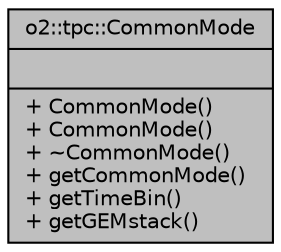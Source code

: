 digraph "o2::tpc::CommonMode"
{
 // INTERACTIVE_SVG=YES
  bgcolor="transparent";
  edge [fontname="Helvetica",fontsize="10",labelfontname="Helvetica",labelfontsize="10"];
  node [fontname="Helvetica",fontsize="10",shape=record];
  Node1 [label="{o2::tpc::CommonMode\n||+ CommonMode()\l+ CommonMode()\l+ ~CommonMode()\l+ getCommonMode()\l+ getTimeBin()\l+ getGEMstack()\l}",height=0.2,width=0.4,color="black", fillcolor="grey75", style="filled", fontcolor="black"];
}
